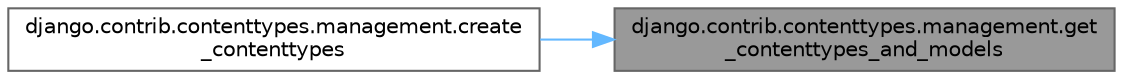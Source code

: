 digraph "django.contrib.contenttypes.management.get_contenttypes_and_models"
{
 // LATEX_PDF_SIZE
  bgcolor="transparent";
  edge [fontname=Helvetica,fontsize=10,labelfontname=Helvetica,labelfontsize=10];
  node [fontname=Helvetica,fontsize=10,shape=box,height=0.2,width=0.4];
  rankdir="RL";
  Node1 [id="Node000001",label="django.contrib.contenttypes.management.get\l_contenttypes_and_models",height=0.2,width=0.4,color="gray40", fillcolor="grey60", style="filled", fontcolor="black",tooltip=" "];
  Node1 -> Node2 [id="edge1_Node000001_Node000002",dir="back",color="steelblue1",style="solid",tooltip=" "];
  Node2 [id="Node000002",label="django.contrib.contenttypes.management.create\l_contenttypes",height=0.2,width=0.4,color="grey40", fillcolor="white", style="filled",URL="$namespacedjango_1_1contrib_1_1contenttypes_1_1management.html#a773941909c7c217674193022ad9237c9",tooltip=" "];
}
